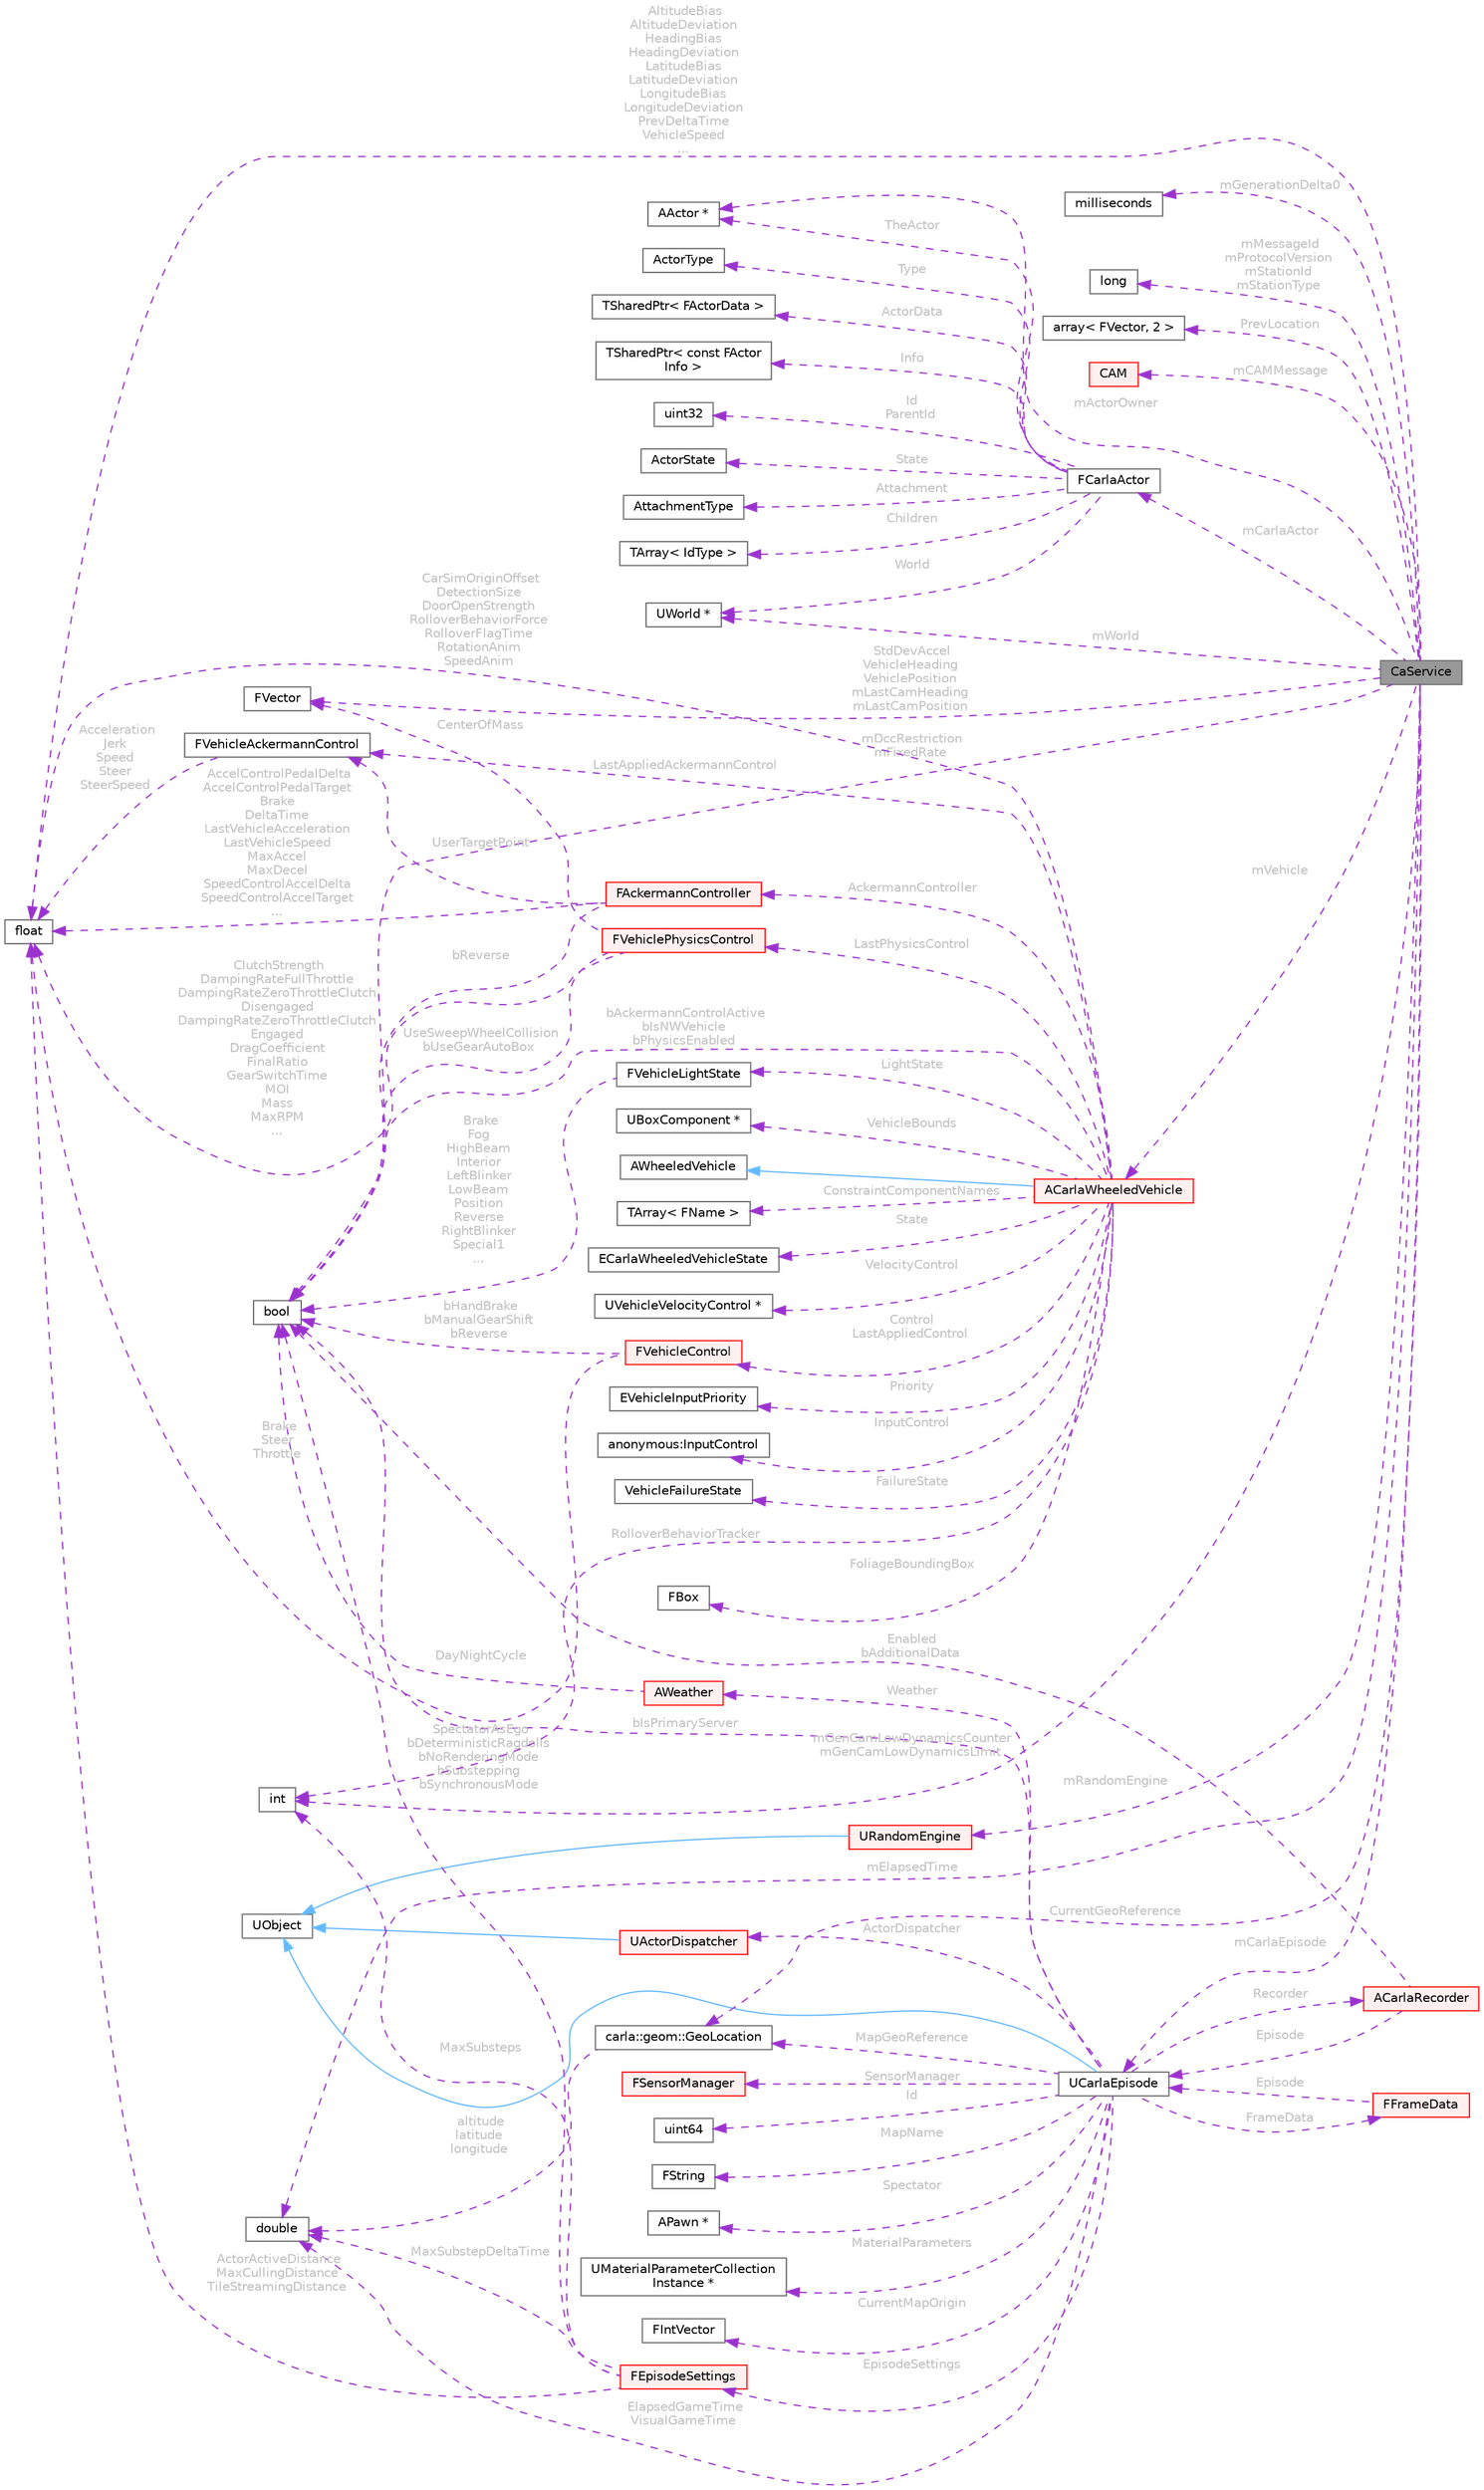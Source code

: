 digraph "CaService"
{
 // INTERACTIVE_SVG=YES
 // LATEX_PDF_SIZE
  bgcolor="transparent";
  edge [fontname=Helvetica,fontsize=10,labelfontname=Helvetica,labelfontsize=10];
  node [fontname=Helvetica,fontsize=10,shape=box,height=0.2,width=0.4];
  rankdir="LR";
  Node1 [id="Node000001",label="CaService",height=0.2,width=0.4,color="gray40", fillcolor="grey60", style="filled", fontcolor="black",tooltip=" "];
  Node2 -> Node1 [id="edge1_Node000001_Node000002",dir="back",color="darkorchid3",style="dashed",tooltip=" ",label=" mActorOwner",fontcolor="grey" ];
  Node2 [id="Node000002",label="AActor *",height=0.2,width=0.4,color="gray40", fillcolor="white", style="filled",tooltip=" "];
  Node3 -> Node1 [id="edge2_Node000001_Node000003",dir="back",color="darkorchid3",style="dashed",tooltip=" ",label=" mCarlaActor",fontcolor="grey" ];
  Node3 [id="Node000003",label="FCarlaActor",height=0.2,width=0.4,color="gray40", fillcolor="white", style="filled",URL="$dc/dde/classFCarlaActor.html",tooltip="A view over an actor and its properties."];
  Node2 -> Node3 [id="edge3_Node000003_Node000002",dir="back",color="darkorchid3",style="dashed",tooltip=" ",label=" TheActor",fontcolor="grey" ];
  Node4 -> Node3 [id="edge4_Node000003_Node000004",dir="back",color="darkorchid3",style="dashed",tooltip=" ",label=" Info",fontcolor="grey" ];
  Node4 [id="Node000004",label="TSharedPtr\< const FActor\lInfo \>",height=0.2,width=0.4,color="gray40", fillcolor="white", style="filled",tooltip=" "];
  Node5 -> Node3 [id="edge5_Node000003_Node000005",dir="back",color="darkorchid3",style="dashed",tooltip=" ",label=" Id\nParentId",fontcolor="grey" ];
  Node5 [id="Node000005",label="uint32",height=0.2,width=0.4,color="gray40", fillcolor="white", style="filled",tooltip=" "];
  Node6 -> Node3 [id="edge6_Node000003_Node000006",dir="back",color="darkorchid3",style="dashed",tooltip=" ",label=" State",fontcolor="grey" ];
  Node6 [id="Node000006",label="ActorState",height=0.2,width=0.4,color="gray40", fillcolor="white", style="filled",tooltip=" "];
  Node7 -> Node3 [id="edge7_Node000003_Node000007",dir="back",color="darkorchid3",style="dashed",tooltip=" ",label=" Attachment",fontcolor="grey" ];
  Node7 [id="Node000007",label="AttachmentType",height=0.2,width=0.4,color="gray40", fillcolor="white", style="filled",tooltip=" "];
  Node8 -> Node3 [id="edge8_Node000003_Node000008",dir="back",color="darkorchid3",style="dashed",tooltip=" ",label=" Children",fontcolor="grey" ];
  Node8 [id="Node000008",label="TArray\< IdType \>",height=0.2,width=0.4,color="gray40", fillcolor="white", style="filled",tooltip=" "];
  Node9 -> Node3 [id="edge9_Node000003_Node000009",dir="back",color="darkorchid3",style="dashed",tooltip=" ",label=" Type",fontcolor="grey" ];
  Node9 [id="Node000009",label="ActorType",height=0.2,width=0.4,color="gray40", fillcolor="white", style="filled",tooltip=" "];
  Node10 -> Node3 [id="edge10_Node000003_Node000010",dir="back",color="darkorchid3",style="dashed",tooltip=" ",label=" ActorData",fontcolor="grey" ];
  Node10 [id="Node000010",label="TSharedPtr\< FActorData \>",height=0.2,width=0.4,color="gray40", fillcolor="white", style="filled",tooltip=" "];
  Node11 -> Node3 [id="edge11_Node000003_Node000011",dir="back",color="darkorchid3",style="dashed",tooltip=" ",label=" World",fontcolor="grey" ];
  Node11 [id="Node000011",label="UWorld *",height=0.2,width=0.4,color="gray40", fillcolor="white", style="filled",tooltip=" "];
  Node12 -> Node1 [id="edge12_Node000001_Node000012",dir="back",color="darkorchid3",style="dashed",tooltip=" ",label=" mCarlaEpisode",fontcolor="grey" ];
  Node12 [id="Node000012",label="UCarlaEpisode",height=0.2,width=0.4,color="gray40", fillcolor="white", style="filled",URL="$dc/d84/classUCarlaEpisode.html",tooltip="A simulation episode."];
  Node13 -> Node12 [id="edge13_Node000012_Node000013",dir="back",color="steelblue1",style="solid",tooltip=" "];
  Node13 [id="Node000013",label="UObject",height=0.2,width=0.4,color="gray40", fillcolor="white", style="filled",URL="$df/def/classUObject.html",tooltip=" "];
  Node14 -> Node12 [id="edge14_Node000012_Node000014",dir="back",color="darkorchid3",style="dashed",tooltip=" ",label=" bIsPrimaryServer",fontcolor="grey" ];
  Node14 [id="Node000014",label="bool",height=0.2,width=0.4,color="gray40", fillcolor="white", style="filled",tooltip=" "];
  Node15 -> Node12 [id="edge15_Node000012_Node000015",dir="back",color="darkorchid3",style="dashed",tooltip=" ",label=" Id",fontcolor="grey" ];
  Node15 [id="Node000015",label="uint64",height=0.2,width=0.4,color="gray40", fillcolor="white", style="filled",tooltip=" "];
  Node16 -> Node12 [id="edge16_Node000012_Node000016",dir="back",color="darkorchid3",style="dashed",tooltip=" ",label=" ElapsedGameTime\nVisualGameTime",fontcolor="grey" ];
  Node16 [id="Node000016",label="double",height=0.2,width=0.4,color="gray40", fillcolor="white", style="filled",tooltip=" "];
  Node17 -> Node12 [id="edge17_Node000012_Node000017",dir="back",color="darkorchid3",style="dashed",tooltip=" ",label=" MapName",fontcolor="grey" ];
  Node17 [id="Node000017",label="FString",height=0.2,width=0.4,color="gray40", fillcolor="white", style="filled",tooltip=" "];
  Node18 -> Node12 [id="edge18_Node000012_Node000018",dir="back",color="darkorchid3",style="dashed",tooltip=" ",label=" EpisodeSettings",fontcolor="grey" ];
  Node18 [id="Node000018",label="FEpisodeSettings",height=0.2,width=0.4,color="red", fillcolor="#FFF0F0", style="filled",URL="$da/d6e/structFEpisodeSettings.html",tooltip=" "];
  Node14 -> Node18 [id="edge19_Node000018_Node000014",dir="back",color="darkorchid3",style="dashed",tooltip=" ",label=" SpectatorAsEgo\nbDeterministicRagdolls\nbNoRenderingMode\nbSubstepping\nbSynchronousMode",fontcolor="grey" ];
  Node16 -> Node18 [id="edge20_Node000018_Node000016",dir="back",color="darkorchid3",style="dashed",tooltip=" ",label=" MaxSubstepDeltaTime",fontcolor="grey" ];
  Node20 -> Node18 [id="edge21_Node000018_Node000020",dir="back",color="darkorchid3",style="dashed",tooltip=" ",label=" MaxSubsteps",fontcolor="grey" ];
  Node20 [id="Node000020",label="int",height=0.2,width=0.4,color="gray40", fillcolor="white", style="filled",tooltip=" "];
  Node21 -> Node18 [id="edge22_Node000018_Node000021",dir="back",color="darkorchid3",style="dashed",tooltip=" ",label=" ActorActiveDistance\nMaxCullingDistance\nTileStreamingDistance",fontcolor="grey" ];
  Node21 [id="Node000021",label="float",height=0.2,width=0.4,color="gray40", fillcolor="white", style="filled",tooltip=" "];
  Node22 -> Node12 [id="edge23_Node000012_Node000022",dir="back",color="darkorchid3",style="dashed",tooltip=" ",label=" ActorDispatcher",fontcolor="grey" ];
  Node22 [id="Node000022",label="UActorDispatcher",height=0.2,width=0.4,color="red", fillcolor="#FFF0F0", style="filled",URL="$d7/d90/classUActorDispatcher.html",tooltip="Object in charge of binding ActorDefinitions to spawn functions, as well as keeping the registry of a..."];
  Node13 -> Node22 [id="edge24_Node000022_Node000013",dir="back",color="steelblue1",style="solid",tooltip=" "];
  Node30 -> Node12 [id="edge25_Node000012_Node000030",dir="back",color="darkorchid3",style="dashed",tooltip=" ",label=" Spectator",fontcolor="grey" ];
  Node30 [id="Node000030",label="APawn *",height=0.2,width=0.4,color="gray40", fillcolor="white", style="filled",tooltip=" "];
  Node31 -> Node12 [id="edge26_Node000012_Node000031",dir="back",color="darkorchid3",style="dashed",tooltip=" ",label=" Weather",fontcolor="grey" ];
  Node31 [id="Node000031",label="AWeather",height=0.2,width=0.4,color="red", fillcolor="#FFF0F0", style="filled",URL="$de/d75/classAWeather.html",tooltip=" "];
  Node14 -> Node31 [id="edge27_Node000031_Node000014",dir="back",color="darkorchid3",style="dashed",tooltip=" ",label=" DayNightCycle",fontcolor="grey" ];
  Node36 -> Node12 [id="edge28_Node000012_Node000036",dir="back",color="darkorchid3",style="dashed",tooltip=" ",label=" MaterialParameters",fontcolor="grey" ];
  Node36 [id="Node000036",label="UMaterialParameterCollection\lInstance *",height=0.2,width=0.4,color="gray40", fillcolor="white", style="filled",tooltip=" "];
  Node37 -> Node12 [id="edge29_Node000012_Node000037",dir="back",color="darkorchid3",style="dashed",tooltip=" ",label=" Recorder",fontcolor="grey" ];
  Node37 [id="Node000037",label="ACarlaRecorder",height=0.2,width=0.4,color="red", fillcolor="#FFF0F0", style="filled",URL="$dd/db9/classACarlaRecorder.html",tooltip="Recorder for the simulation"];
  Node14 -> Node37 [id="edge30_Node000037_Node000014",dir="back",color="darkorchid3",style="dashed",tooltip=" ",label=" Enabled\nbAdditionalData",fontcolor="grey" ];
  Node12 -> Node37 [id="edge31_Node000037_Node000012",dir="back",color="darkorchid3",style="dashed",tooltip=" ",label=" Episode",fontcolor="grey" ];
  Node127 -> Node12 [id="edge32_Node000012_Node000127",dir="back",color="darkorchid3",style="dashed",tooltip=" ",label=" MapGeoReference",fontcolor="grey" ];
  Node127 [id="Node000127",label="carla::geom::GeoLocation",height=0.2,width=0.4,color="gray40", fillcolor="white", style="filled",URL="$d3/df4/classcarla_1_1geom_1_1GeoLocation.html",tooltip=" "];
  Node16 -> Node127 [id="edge33_Node000127_Node000016",dir="back",color="darkorchid3",style="dashed",tooltip=" ",label=" altitude\nlatitude\nlongitude",fontcolor="grey" ];
  Node128 -> Node12 [id="edge34_Node000012_Node000128",dir="back",color="darkorchid3",style="dashed",tooltip=" ",label=" CurrentMapOrigin",fontcolor="grey" ];
  Node128 [id="Node000128",label="FIntVector",height=0.2,width=0.4,color="gray40", fillcolor="white", style="filled",tooltip=" "];
  Node129 -> Node12 [id="edge35_Node000012_Node000129",dir="back",color="darkorchid3",style="dashed",tooltip=" ",label=" FrameData",fontcolor="grey" ];
  Node129 [id="Node000129",label="FFrameData",height=0.2,width=0.4,color="red", fillcolor="#FFF0F0", style="filled",URL="$de/db4/classFFrameData.html",tooltip=" "];
  Node12 -> Node129 [id="edge36_Node000129_Node000012",dir="back",color="darkorchid3",style="dashed",tooltip=" ",label=" Episode",fontcolor="grey" ];
  Node131 -> Node12 [id="edge37_Node000012_Node000131",dir="back",color="darkorchid3",style="dashed",tooltip=" ",label=" SensorManager",fontcolor="grey" ];
  Node131 [id="Node000131",label="FSensorManager",height=0.2,width=0.4,color="red", fillcolor="#FFF0F0", style="filled",URL="$d1/de4/classFSensorManager.html",tooltip=" "];
  Node11 -> Node1 [id="edge38_Node000001_Node000011",dir="back",color="darkorchid3",style="dashed",tooltip=" ",label=" mWorld",fontcolor="grey" ];
  Node133 -> Node1 [id="edge39_Node000001_Node000133",dir="back",color="darkorchid3",style="dashed",tooltip=" ",label=" mVehicle",fontcolor="grey" ];
  Node133 [id="Node000133",label="ACarlaWheeledVehicle",height=0.2,width=0.4,color="red", fillcolor="#FFF0F0", style="filled",URL="$d5/d70/classACarlaWheeledVehicle.html",tooltip="Base class for CARLA wheeled vehicles."];
  Node134 -> Node133 [id="edge40_Node000133_Node000134",dir="back",color="steelblue1",style="solid",tooltip=" "];
  Node134 [id="Node000134",label="AWheeledVehicle",height=0.2,width=0.4,color="gray40", fillcolor="white", style="filled",URL="$d4/d23/classAWheeledVehicle.html",tooltip=" "];
  Node135 -> Node133 [id="edge41_Node000133_Node000135",dir="back",color="darkorchid3",style="dashed",tooltip=" ",label=" ConstraintComponentNames",fontcolor="grey" ];
  Node135 [id="Node000135",label="TArray\< FName \>",height=0.2,width=0.4,color="gray40", fillcolor="white", style="filled",tooltip=" "];
  Node21 -> Node133 [id="edge42_Node000133_Node000021",dir="back",color="darkorchid3",style="dashed",tooltip=" ",label=" CarSimOriginOffset\nDetectionSize\nDoorOpenStrength\nRolloverBehaviorForce\nRolloverFlagTime\nRotationAnim\nSpeedAnim",fontcolor="grey" ];
  Node136 -> Node133 [id="edge43_Node000133_Node000136",dir="back",color="darkorchid3",style="dashed",tooltip=" ",label=" State",fontcolor="grey" ];
  Node136 [id="Node000136",label="ECarlaWheeledVehicleState",height=0.2,width=0.4,color="gray40", fillcolor="white", style="filled",tooltip=" "];
  Node137 -> Node133 [id="edge44_Node000133_Node000137",dir="back",color="darkorchid3",style="dashed",tooltip=" ",label=" VelocityControl",fontcolor="grey" ];
  Node137 [id="Node000137",label="UVehicleVelocityControl *",height=0.2,width=0.4,color="gray40", fillcolor="white", style="filled",tooltip=" "];
  Node138 -> Node133 [id="edge45_Node000133_Node000138",dir="back",color="darkorchid3",style="dashed",tooltip=" ",label=" Priority",fontcolor="grey" ];
  Node138 [id="Node000138",label="EVehicleInputPriority",height=0.2,width=0.4,color="gray40", fillcolor="white", style="filled",tooltip=" "];
  Node139 -> Node133 [id="edge46_Node000133_Node000139",dir="back",color="darkorchid3",style="dashed",tooltip=" ",label=" Control\nLastAppliedControl",fontcolor="grey" ];
  Node139 [id="Node000139",label="FVehicleControl",height=0.2,width=0.4,color="red", fillcolor="#FFF0F0", style="filled",URL="$d1/d4b/structFVehicleControl.html",tooltip=" "];
  Node21 -> Node139 [id="edge47_Node000139_Node000021",dir="back",color="darkorchid3",style="dashed",tooltip=" ",label=" Brake\nSteer\nThrottle",fontcolor="grey" ];
  Node14 -> Node139 [id="edge48_Node000139_Node000014",dir="back",color="darkorchid3",style="dashed",tooltip=" ",label=" bHandBrake\nbManualGearShift\nbReverse",fontcolor="grey" ];
  Node141 -> Node133 [id="edge49_Node000133_Node000141",dir="back",color="darkorchid3",style="dashed",tooltip=" ",label=" LightState",fontcolor="grey" ];
  Node141 [id="Node000141",label="FVehicleLightState",height=0.2,width=0.4,color="gray40", fillcolor="white", style="filled",URL="$de/d9e/structFVehicleLightState.html",tooltip=" "];
  Node14 -> Node141 [id="edge50_Node000141_Node000014",dir="back",color="darkorchid3",style="dashed",tooltip=" ",label=" Brake\nFog\nHighBeam\nInterior\nLeftBlinker\nLowBeam\nPosition\nReverse\nRightBlinker\nSpecial1\n...",fontcolor="grey" ];
  Node142 -> Node133 [id="edge51_Node000133_Node000142",dir="back",color="darkorchid3",style="dashed",tooltip=" ",label=" InputControl",fontcolor="grey" ];
  Node142 [id="Node000142",label="anonymous:InputControl",height=0.2,width=0.4,color="gray40", fillcolor="white", style="filled",tooltip=" "];
  Node143 -> Node133 [id="edge52_Node000133_Node000143",dir="back",color="darkorchid3",style="dashed",tooltip=" ",label=" LastAppliedAckermannControl",fontcolor="grey" ];
  Node143 [id="Node000143",label="FVehicleAckermannControl",height=0.2,width=0.4,color="gray40", fillcolor="white", style="filled",URL="$d4/d02/structFVehicleAckermannControl.html",tooltip=" "];
  Node21 -> Node143 [id="edge53_Node000143_Node000021",dir="back",color="darkorchid3",style="dashed",tooltip=" ",label=" Acceleration\nJerk\nSpeed\nSteer\nSteerSpeed",fontcolor="grey" ];
  Node119 -> Node133 [id="edge54_Node000133_Node000119",dir="back",color="darkorchid3",style="dashed",tooltip=" ",label=" LastPhysicsControl",fontcolor="grey" ];
  Node119 [id="Node000119",label="FVehiclePhysicsControl",height=0.2,width=0.4,color="red", fillcolor="#FFF0F0", style="filled",URL="$d1/dbe/structFVehiclePhysicsControl.html",tooltip=" "];
  Node21 -> Node119 [id="edge55_Node000119_Node000021",dir="back",color="darkorchid3",style="dashed",tooltip=" ",label=" ClutchStrength\nDampingRateFullThrottle\nDampingRateZeroThrottleClutch\lDisengaged\nDampingRateZeroThrottleClutch\lEngaged\nDragCoefficient\nFinalRatio\nGearSwitchTime\nMOI\nMass\nMaxRPM\n...",fontcolor="grey" ];
  Node14 -> Node119 [id="edge56_Node000119_Node000014",dir="back",color="darkorchid3",style="dashed",tooltip=" ",label=" UseSweepWheelCollision\nbUseGearAutoBox",fontcolor="grey" ];
  Node100 -> Node119 [id="edge57_Node000119_Node000100",dir="back",color="darkorchid3",style="dashed",tooltip=" ",label=" CenterOfMass",fontcolor="grey" ];
  Node100 [id="Node000100",label="FVector",height=0.2,width=0.4,color="gray40", fillcolor="white", style="filled",tooltip=" "];
  Node14 -> Node133 [id="edge58_Node000133_Node000014",dir="back",color="darkorchid3",style="dashed",tooltip=" ",label=" bAckermannControlActive\nbIsNWVehicle\nbPhysicsEnabled",fontcolor="grey" ];
  Node144 -> Node133 [id="edge59_Node000133_Node000144",dir="back",color="darkorchid3",style="dashed",tooltip=" ",label=" AckermannController",fontcolor="grey" ];
  Node144 [id="Node000144",label="FAckermannController",height=0.2,width=0.4,color="red", fillcolor="#FFF0F0", style="filled",URL="$d7/db5/classFAckermannController.html",tooltip=" "];
  Node143 -> Node144 [id="edge60_Node000144_Node000143",dir="back",color="darkorchid3",style="dashed",tooltip=" ",label=" UserTargetPoint",fontcolor="grey" ];
  Node21 -> Node144 [id="edge61_Node000144_Node000021",dir="back",color="darkorchid3",style="dashed",tooltip=" ",label=" AccelControlPedalDelta\nAccelControlPedalTarget\nBrake\nDeltaTime\nLastVehicleAcceleration\nLastVehicleSpeed\nMaxAccel\nMaxDecel\nSpeedControlAccelDelta\nSpeedControlAccelTarget\n...",fontcolor="grey" ];
  Node14 -> Node144 [id="edge62_Node000144_Node000014",dir="back",color="darkorchid3",style="dashed",tooltip=" ",label=" bReverse",fontcolor="grey" ];
  Node20 -> Node133 [id="edge63_Node000133_Node000020",dir="back",color="darkorchid3",style="dashed",tooltip=" ",label=" RolloverBehaviorTracker",fontcolor="grey" ];
  Node146 -> Node133 [id="edge64_Node000133_Node000146",dir="back",color="darkorchid3",style="dashed",tooltip=" ",label=" FailureState",fontcolor="grey" ];
  Node146 [id="Node000146",label="VehicleFailureState",height=0.2,width=0.4,color="gray40", fillcolor="white", style="filled",tooltip=" "];
  Node147 -> Node133 [id="edge65_Node000133_Node000147",dir="back",color="darkorchid3",style="dashed",tooltip=" ",label=" FoliageBoundingBox",fontcolor="grey" ];
  Node147 [id="Node000147",label="FBox",height=0.2,width=0.4,color="gray40", fillcolor="white", style="filled",tooltip=" "];
  Node148 -> Node133 [id="edge66_Node000133_Node000148",dir="back",color="darkorchid3",style="dashed",tooltip=" ",label=" VehicleBounds",fontcolor="grey" ];
  Node148 [id="Node000148",label="UBoxComponent *",height=0.2,width=0.4,color="gray40", fillcolor="white", style="filled",tooltip=" "];
  Node21 -> Node1 [id="edge67_Node000001_Node000021",dir="back",color="darkorchid3",style="dashed",tooltip=" ",label=" AltitudeBias\nAltitudeDeviation\nHeadingBias\nHeadingDeviation\nLatitudeBias\nLatitudeDeviation\nLongitudeBias\nLongitudeDeviation\nPrevDeltaTime\nVehicleSpeed\n...",fontcolor="grey" ];
  Node16 -> Node1 [id="edge68_Node000001_Node000016",dir="back",color="darkorchid3",style="dashed",tooltip=" ",label=" mElapsedTime",fontcolor="grey" ];
  Node14 -> Node1 [id="edge69_Node000001_Node000014",dir="back",color="darkorchid3",style="dashed",tooltip=" ",label=" mDccRestriction\nmFixedRate",fontcolor="grey" ];
  Node20 -> Node1 [id="edge70_Node000001_Node000020",dir="back",color="darkorchid3",style="dashed",tooltip=" ",label=" mGenCamLowDynamicsCounter\nmGenCamLowDynamicsLimit",fontcolor="grey" ];
  Node100 -> Node1 [id="edge71_Node000001_Node000100",dir="back",color="darkorchid3",style="dashed",tooltip=" ",label=" StdDevAccel\nVehicleHeading\nVehiclePosition\nmLastCamHeading\nmLastCamPosition",fontcolor="grey" ];
  Node156 -> Node1 [id="edge72_Node000001_Node000156",dir="back",color="darkorchid3",style="dashed",tooltip=" ",label=" mGenerationDelta0",fontcolor="grey" ];
  Node156 [id="Node000156",label="milliseconds",height=0.2,width=0.4,color="gray40", fillcolor="white", style="filled",tooltip=" "];
  Node157 -> Node1 [id="edge73_Node000001_Node000157",dir="back",color="darkorchid3",style="dashed",tooltip=" ",label=" mMessageId\nmProtocolVersion\nmStationId\nmStationType",fontcolor="grey" ];
  Node157 [id="Node000157",label="long",height=0.2,width=0.4,color="gray40", fillcolor="white", style="filled",tooltip=" "];
  Node158 -> Node1 [id="edge74_Node000001_Node000158",dir="back",color="darkorchid3",style="dashed",tooltip=" ",label=" PrevLocation",fontcolor="grey" ];
  Node158 [id="Node000158",label="array\< FVector, 2 \>",height=0.2,width=0.4,color="gray40", fillcolor="white", style="filled",tooltip=" "];
  Node127 -> Node1 [id="edge75_Node000001_Node000127",dir="back",color="darkorchid3",style="dashed",tooltip=" ",label=" CurrentGeoReference",fontcolor="grey" ];
  Node159 -> Node1 [id="edge76_Node000001_Node000159",dir="back",color="darkorchid3",style="dashed",tooltip=" ",label=" mCAMMessage",fontcolor="grey" ];
  Node159 [id="Node000159",label="CAM",height=0.2,width=0.4,color="red", fillcolor="#FFF0F0", style="filled",URL="$d6/d4d/structCAM.html",tooltip=" "];
  Node188 -> Node1 [id="edge77_Node000001_Node000188",dir="back",color="darkorchid3",style="dashed",tooltip=" ",label=" mRandomEngine",fontcolor="grey" ];
  Node188 [id="Node000188",label="URandomEngine",height=0.2,width=0.4,color="red", fillcolor="#FFF0F0", style="filled",URL="$d2/d4b/classURandomEngine.html",tooltip=" "];
  Node13 -> Node188 [id="edge78_Node000188_Node000013",dir="back",color="steelblue1",style="solid",tooltip=" "];
}
